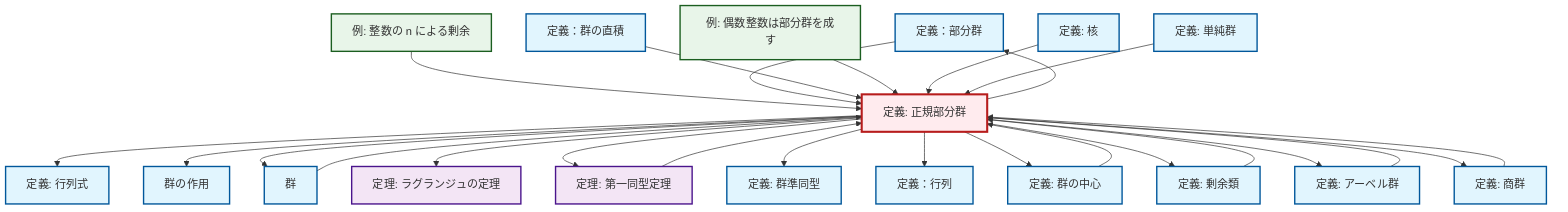 graph TD
    classDef definition fill:#e1f5fe,stroke:#01579b,stroke-width:2px
    classDef theorem fill:#f3e5f5,stroke:#4a148c,stroke-width:2px
    classDef axiom fill:#fff3e0,stroke:#e65100,stroke-width:2px
    classDef example fill:#e8f5e9,stroke:#1b5e20,stroke-width:2px
    classDef current fill:#ffebee,stroke:#b71c1c,stroke-width:3px
    def-subgroup["定義：部分群"]:::definition
    def-normal-subgroup["定義: 正規部分群"]:::definition
    def-quotient-group["定義: 商群"]:::definition
    def-direct-product["定義：群の直積"]:::definition
    def-determinant["定義: 行列式"]:::definition
    ex-quotient-integers-mod-n["例: 整数の n による剰余"]:::example
    def-matrix["定義：行列"]:::definition
    ex-even-integers-subgroup["例: 偶数整数は部分群を成す"]:::example
    thm-first-isomorphism["定理: 第一同型定理"]:::theorem
    def-homomorphism["定義: 群準同型"]:::definition
    thm-lagrange["定理: ラグランジュの定理"]:::theorem
    def-group["群"]:::definition
    def-coset["定義: 剰余類"]:::definition
    def-center-of-group["定義: 群の中心"]:::definition
    def-simple-group["定義: 単純群"]:::definition
    def-kernel["定義: 核"]:::definition
    def-group-action["群の作用"]:::definition
    def-abelian-group["定義: アーベル群"]:::definition
    ex-quotient-integers-mod-n --> def-normal-subgroup
    def-normal-subgroup --> def-determinant
    def-normal-subgroup --> def-group-action
    thm-first-isomorphism --> def-normal-subgroup
    def-subgroup --> def-normal-subgroup
    def-normal-subgroup --> def-group
    def-direct-product --> def-normal-subgroup
    def-normal-subgroup --> thm-lagrange
    def-normal-subgroup --> thm-first-isomorphism
    def-normal-subgroup --> def-homomorphism
    def-normal-subgroup --> def-subgroup
    def-abelian-group --> def-normal-subgroup
    ex-even-integers-subgroup --> def-normal-subgroup
    def-normal-subgroup --> def-matrix
    def-normal-subgroup --> def-center-of-group
    def-group --> def-normal-subgroup
    def-kernel --> def-normal-subgroup
    def-normal-subgroup --> def-coset
    def-quotient-group --> def-normal-subgroup
    def-normal-subgroup --> def-abelian-group
    def-normal-subgroup --> def-quotient-group
    def-simple-group --> def-normal-subgroup
    def-center-of-group --> def-normal-subgroup
    def-coset --> def-normal-subgroup
    class def-normal-subgroup current